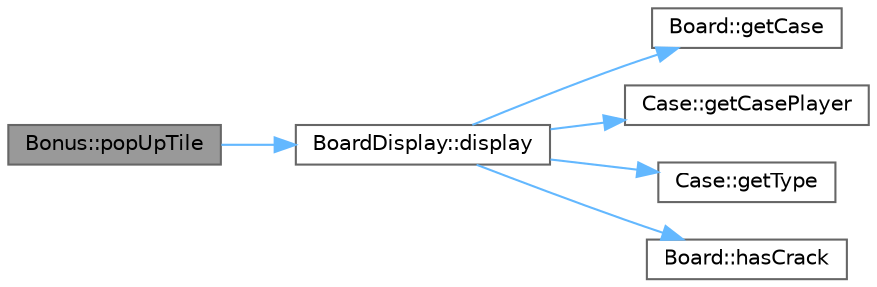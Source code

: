 digraph "Bonus::popUpTile"
{
 // LATEX_PDF_SIZE
  bgcolor="transparent";
  edge [fontname=Helvetica,fontsize=10,labelfontname=Helvetica,labelfontsize=10];
  node [fontname=Helvetica,fontsize=10,shape=box,height=0.2,width=0.4];
  rankdir="LR";
  Node1 [id="Node000001",label="Bonus::popUpTile",height=0.2,width=0.4,color="gray40", fillcolor="grey60", style="filled", fontcolor="black",tooltip="Affiche un pop-up de tuile."];
  Node1 -> Node2 [id="edge6_Node000001_Node000002",color="steelblue1",style="solid",tooltip=" "];
  Node2 [id="Node000002",label="BoardDisplay::display",height=0.2,width=0.4,color="grey40", fillcolor="white", style="filled",URL="$class_board_display.html#a93fc42cd60bb87aec1bb819821c85bfc",tooltip="Affiche le plateau de jeu."];
  Node2 -> Node3 [id="edge7_Node000002_Node000003",color="steelblue1",style="solid",tooltip=" "];
  Node3 [id="Node000003",label="Board::getCase",height=0.2,width=0.4,color="grey40", fillcolor="white", style="filled",URL="$class_board.html#aa7595e288d8c622b70e18089218cf0bf",tooltip="Obtient une case spécifique du plateau."];
  Node2 -> Node4 [id="edge8_Node000002_Node000004",color="steelblue1",style="solid",tooltip=" "];
  Node4 [id="Node000004",label="Case::getCasePlayer",height=0.2,width=0.4,color="grey40", fillcolor="white", style="filled",URL="$class_case.html#acdf4a530710a1e1471ec936d3a18a4a9",tooltip="Obtient le joueur associé à la case."];
  Node2 -> Node5 [id="edge9_Node000002_Node000005",color="steelblue1",style="solid",tooltip=" "];
  Node5 [id="Node000005",label="Case::getType",height=0.2,width=0.4,color="grey40", fillcolor="white", style="filled",URL="$class_case.html#ac809ac5d489b23705b914b0b6a70db43",tooltip="Obtient le type de la case."];
  Node2 -> Node6 [id="edge10_Node000002_Node000006",color="steelblue1",style="solid",tooltip=" "];
  Node6 [id="Node000006",label="Board::hasCrack",height=0.2,width=0.4,color="grey40", fillcolor="white", style="filled",URL="$class_board.html#a861737bfa7b6e677b6f04fc33ad6ab17",tooltip="Vérifie si le plateau a des fissures."];
}
